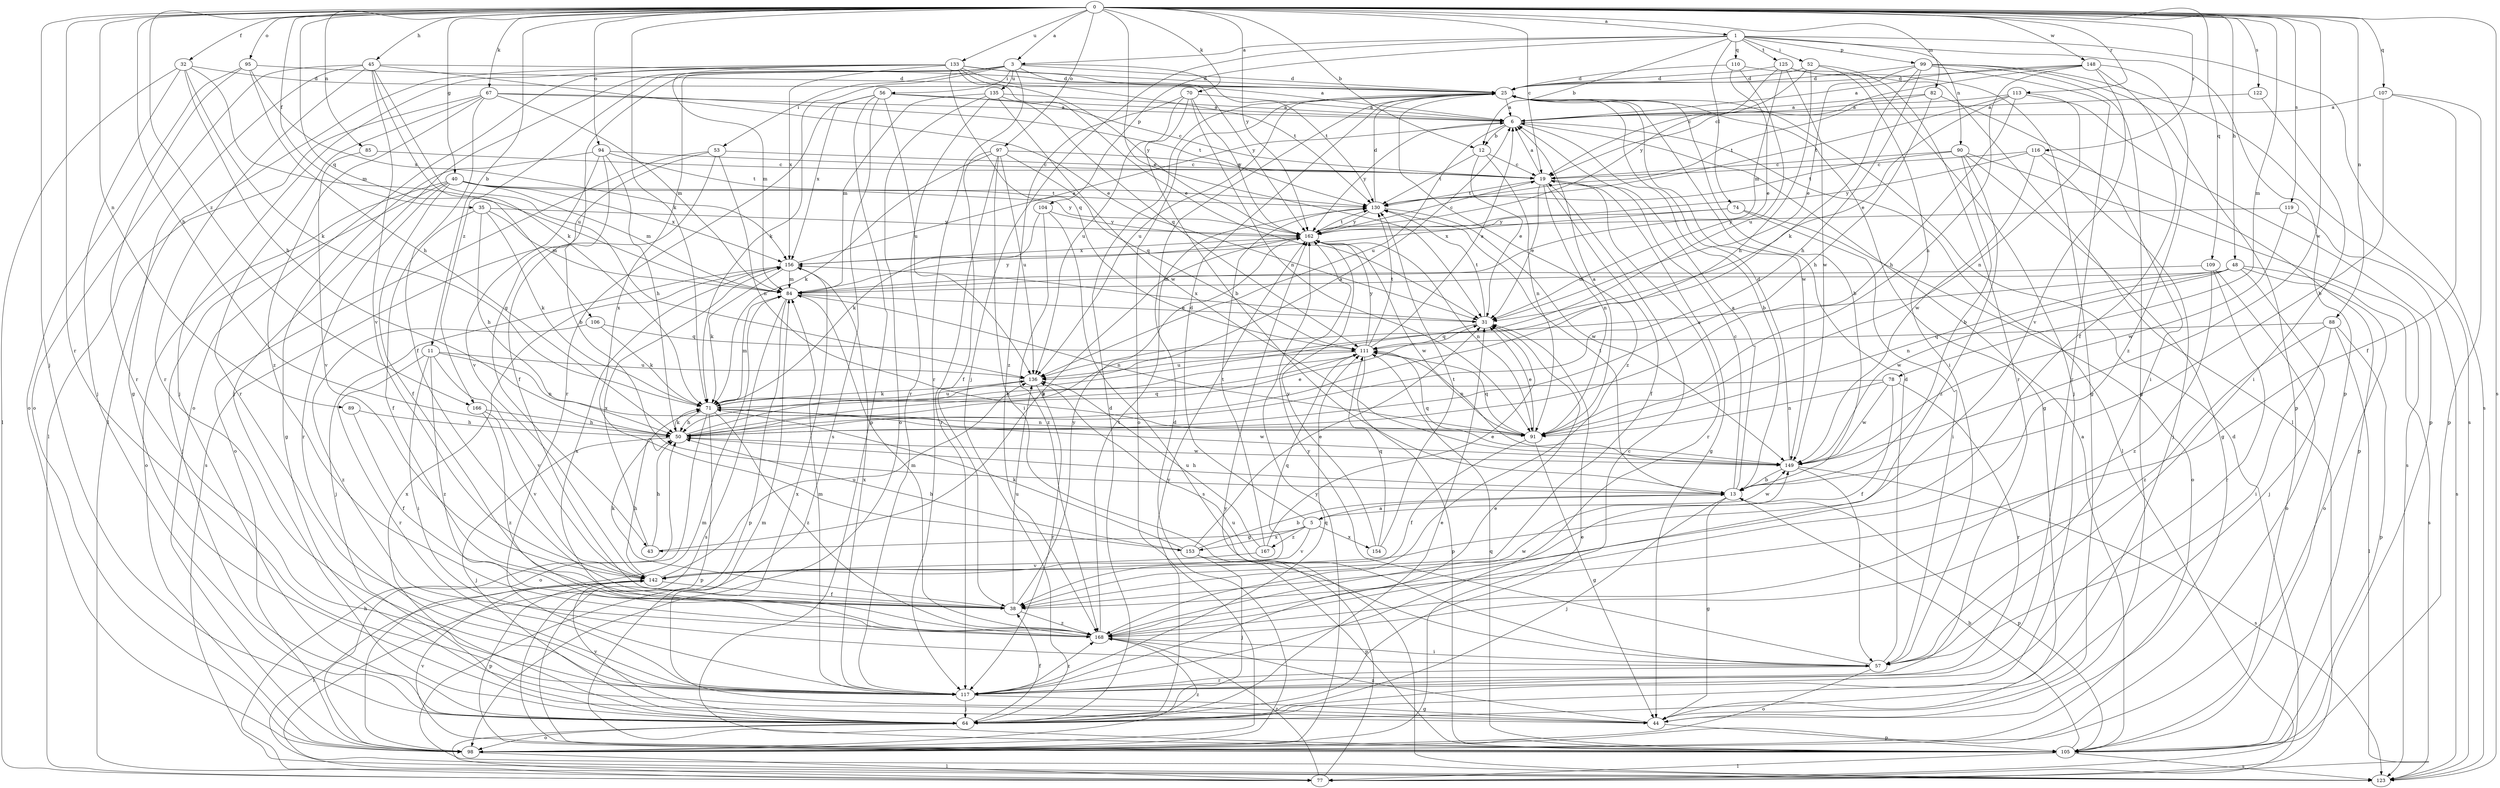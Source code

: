 strict digraph  {
0;
1;
3;
5;
6;
11;
12;
13;
19;
25;
31;
32;
35;
38;
40;
43;
44;
45;
48;
50;
52;
53;
56;
57;
64;
67;
70;
71;
74;
77;
78;
82;
84;
85;
88;
89;
90;
91;
94;
95;
97;
98;
99;
104;
105;
106;
107;
109;
110;
111;
113;
116;
117;
119;
122;
123;
125;
130;
133;
135;
136;
142;
148;
149;
153;
154;
156;
162;
166;
167;
168;
0 -> 1  [label=a];
0 -> 3  [label=a];
0 -> 11  [label=b];
0 -> 12  [label=b];
0 -> 19  [label=c];
0 -> 31  [label=e];
0 -> 32  [label=f];
0 -> 35  [label=f];
0 -> 40  [label=g];
0 -> 45  [label=h];
0 -> 48  [label=h];
0 -> 50  [label=h];
0 -> 64  [label=j];
0 -> 67  [label=k];
0 -> 70  [label=k];
0 -> 71  [label=k];
0 -> 78  [label=m];
0 -> 82  [label=m];
0 -> 85  [label=n];
0 -> 88  [label=n];
0 -> 89  [label=n];
0 -> 94  [label=o];
0 -> 95  [label=o];
0 -> 97  [label=o];
0 -> 106  [label=q];
0 -> 107  [label=q];
0 -> 109  [label=q];
0 -> 113  [label=r];
0 -> 116  [label=r];
0 -> 117  [label=r];
0 -> 119  [label=s];
0 -> 122  [label=s];
0 -> 123  [label=s];
0 -> 133  [label=u];
0 -> 148  [label=w];
0 -> 149  [label=w];
0 -> 162  [label=y];
0 -> 166  [label=z];
1 -> 3  [label=a];
1 -> 12  [label=b];
1 -> 52  [label=i];
1 -> 64  [label=j];
1 -> 74  [label=l];
1 -> 90  [label=n];
1 -> 99  [label=p];
1 -> 104  [label=p];
1 -> 105  [label=p];
1 -> 110  [label=q];
1 -> 123  [label=s];
1 -> 125  [label=t];
3 -> 25  [label=d];
3 -> 43  [label=g];
3 -> 53  [label=i];
3 -> 56  [label=i];
3 -> 64  [label=j];
3 -> 71  [label=k];
3 -> 117  [label=r];
3 -> 130  [label=t];
3 -> 135  [label=u];
3 -> 153  [label=x];
3 -> 162  [label=y];
3 -> 166  [label=z];
5 -> 25  [label=d];
5 -> 43  [label=g];
5 -> 142  [label=v];
5 -> 149  [label=w];
5 -> 153  [label=x];
5 -> 154  [label=x];
5 -> 167  [label=z];
6 -> 12  [label=b];
6 -> 13  [label=b];
6 -> 77  [label=l];
6 -> 136  [label=u];
6 -> 162  [label=y];
11 -> 57  [label=i];
11 -> 91  [label=n];
11 -> 117  [label=r];
11 -> 136  [label=u];
11 -> 142  [label=v];
11 -> 168  [label=z];
12 -> 19  [label=c];
12 -> 31  [label=e];
12 -> 91  [label=n];
12 -> 130  [label=t];
13 -> 5  [label=a];
13 -> 6  [label=a];
13 -> 19  [label=c];
13 -> 44  [label=g];
13 -> 50  [label=h];
13 -> 64  [label=j];
13 -> 105  [label=p];
13 -> 130  [label=t];
19 -> 6  [label=a];
19 -> 31  [label=e];
19 -> 38  [label=f];
19 -> 44  [label=g];
19 -> 91  [label=n];
19 -> 117  [label=r];
19 -> 130  [label=t];
25 -> 6  [label=a];
25 -> 13  [label=b];
25 -> 44  [label=g];
25 -> 98  [label=o];
25 -> 136  [label=u];
25 -> 149  [label=w];
25 -> 168  [label=z];
31 -> 111  [label=q];
31 -> 130  [label=t];
31 -> 156  [label=x];
32 -> 25  [label=d];
32 -> 50  [label=h];
32 -> 64  [label=j];
32 -> 71  [label=k];
32 -> 77  [label=l];
32 -> 84  [label=m];
35 -> 38  [label=f];
35 -> 50  [label=h];
35 -> 71  [label=k];
35 -> 84  [label=m];
35 -> 162  [label=y];
38 -> 71  [label=k];
38 -> 136  [label=u];
38 -> 162  [label=y];
38 -> 168  [label=z];
40 -> 38  [label=f];
40 -> 64  [label=j];
40 -> 84  [label=m];
40 -> 98  [label=o];
40 -> 117  [label=r];
40 -> 130  [label=t];
40 -> 156  [label=x];
40 -> 162  [label=y];
43 -> 50  [label=h];
43 -> 156  [label=x];
43 -> 162  [label=y];
44 -> 105  [label=p];
44 -> 156  [label=x];
44 -> 168  [label=z];
45 -> 25  [label=d];
45 -> 31  [label=e];
45 -> 44  [label=g];
45 -> 71  [label=k];
45 -> 98  [label=o];
45 -> 117  [label=r];
45 -> 136  [label=u];
45 -> 142  [label=v];
48 -> 64  [label=j];
48 -> 84  [label=m];
48 -> 91  [label=n];
48 -> 98  [label=o];
48 -> 123  [label=s];
48 -> 136  [label=u];
48 -> 149  [label=w];
50 -> 6  [label=a];
50 -> 31  [label=e];
50 -> 64  [label=j];
50 -> 71  [label=k];
50 -> 111  [label=q];
50 -> 149  [label=w];
52 -> 25  [label=d];
52 -> 50  [label=h];
52 -> 57  [label=i];
52 -> 117  [label=r];
52 -> 162  [label=y];
53 -> 19  [label=c];
53 -> 38  [label=f];
53 -> 91  [label=n];
53 -> 98  [label=o];
53 -> 123  [label=s];
56 -> 6  [label=a];
56 -> 19  [label=c];
56 -> 105  [label=p];
56 -> 117  [label=r];
56 -> 123  [label=s];
56 -> 136  [label=u];
56 -> 156  [label=x];
57 -> 25  [label=d];
57 -> 98  [label=o];
57 -> 117  [label=r];
57 -> 136  [label=u];
57 -> 162  [label=y];
64 -> 19  [label=c];
64 -> 25  [label=d];
64 -> 31  [label=e];
64 -> 38  [label=f];
64 -> 77  [label=l];
64 -> 98  [label=o];
64 -> 142  [label=v];
64 -> 156  [label=x];
64 -> 162  [label=y];
67 -> 6  [label=a];
67 -> 38  [label=f];
67 -> 77  [label=l];
67 -> 84  [label=m];
67 -> 117  [label=r];
67 -> 130  [label=t];
67 -> 168  [label=z];
70 -> 6  [label=a];
70 -> 13  [label=b];
70 -> 91  [label=n];
70 -> 136  [label=u];
70 -> 162  [label=y];
70 -> 168  [label=z];
71 -> 50  [label=h];
71 -> 84  [label=m];
71 -> 91  [label=n];
71 -> 98  [label=o];
71 -> 105  [label=p];
71 -> 136  [label=u];
71 -> 149  [label=w];
71 -> 168  [label=z];
74 -> 57  [label=i];
74 -> 98  [label=o];
74 -> 156  [label=x];
74 -> 162  [label=y];
77 -> 25  [label=d];
77 -> 162  [label=y];
77 -> 168  [label=z];
78 -> 38  [label=f];
78 -> 71  [label=k];
78 -> 91  [label=n];
78 -> 117  [label=r];
78 -> 149  [label=w];
82 -> 6  [label=a];
82 -> 50  [label=h];
82 -> 57  [label=i];
82 -> 130  [label=t];
84 -> 31  [label=e];
84 -> 91  [label=n];
84 -> 105  [label=p];
84 -> 123  [label=s];
84 -> 162  [label=y];
85 -> 19  [label=c];
85 -> 142  [label=v];
88 -> 57  [label=i];
88 -> 77  [label=l];
88 -> 105  [label=p];
88 -> 111  [label=q];
88 -> 168  [label=z];
89 -> 38  [label=f];
89 -> 50  [label=h];
90 -> 13  [label=b];
90 -> 19  [label=c];
90 -> 44  [label=g];
90 -> 123  [label=s];
90 -> 130  [label=t];
90 -> 168  [label=z];
91 -> 6  [label=a];
91 -> 31  [label=e];
91 -> 38  [label=f];
91 -> 44  [label=g];
91 -> 111  [label=q];
94 -> 13  [label=b];
94 -> 19  [label=c];
94 -> 44  [label=g];
94 -> 50  [label=h];
94 -> 130  [label=t];
94 -> 142  [label=v];
95 -> 25  [label=d];
95 -> 50  [label=h];
95 -> 98  [label=o];
95 -> 117  [label=r];
95 -> 156  [label=x];
97 -> 19  [label=c];
97 -> 38  [label=f];
97 -> 57  [label=i];
97 -> 71  [label=k];
97 -> 111  [label=q];
97 -> 117  [label=r];
97 -> 136  [label=u];
98 -> 25  [label=d];
98 -> 31  [label=e];
98 -> 77  [label=l];
98 -> 84  [label=m];
98 -> 162  [label=y];
98 -> 168  [label=z];
99 -> 25  [label=d];
99 -> 31  [label=e];
99 -> 44  [label=g];
99 -> 50  [label=h];
99 -> 71  [label=k];
99 -> 105  [label=p];
99 -> 117  [label=r];
99 -> 123  [label=s];
104 -> 71  [label=k];
104 -> 123  [label=s];
104 -> 162  [label=y];
104 -> 168  [label=z];
105 -> 6  [label=a];
105 -> 13  [label=b];
105 -> 77  [label=l];
105 -> 84  [label=m];
105 -> 111  [label=q];
105 -> 123  [label=s];
105 -> 142  [label=v];
106 -> 71  [label=k];
106 -> 111  [label=q];
106 -> 168  [label=z];
107 -> 6  [label=a];
107 -> 13  [label=b];
107 -> 38  [label=f];
107 -> 105  [label=p];
109 -> 84  [label=m];
109 -> 98  [label=o];
109 -> 117  [label=r];
109 -> 168  [label=z];
110 -> 25  [label=d];
110 -> 31  [label=e];
110 -> 64  [label=j];
110 -> 136  [label=u];
111 -> 6  [label=a];
111 -> 50  [label=h];
111 -> 91  [label=n];
111 -> 105  [label=p];
111 -> 130  [label=t];
111 -> 136  [label=u];
111 -> 162  [label=y];
113 -> 6  [label=a];
113 -> 31  [label=e];
113 -> 50  [label=h];
113 -> 91  [label=n];
113 -> 105  [label=p];
113 -> 130  [label=t];
116 -> 19  [label=c];
116 -> 64  [label=j];
116 -> 105  [label=p];
116 -> 149  [label=w];
116 -> 162  [label=y];
117 -> 31  [label=e];
117 -> 44  [label=g];
117 -> 64  [label=j];
117 -> 84  [label=m];
117 -> 111  [label=q];
117 -> 156  [label=x];
117 -> 168  [label=z];
119 -> 123  [label=s];
119 -> 149  [label=w];
119 -> 162  [label=y];
122 -> 6  [label=a];
122 -> 57  [label=i];
123 -> 50  [label=h];
125 -> 19  [label=c];
125 -> 25  [label=d];
125 -> 44  [label=g];
125 -> 77  [label=l];
125 -> 84  [label=m];
125 -> 149  [label=w];
130 -> 25  [label=d];
130 -> 149  [label=w];
130 -> 162  [label=y];
133 -> 6  [label=a];
133 -> 25  [label=d];
133 -> 31  [label=e];
133 -> 64  [label=j];
133 -> 77  [label=l];
133 -> 84  [label=m];
133 -> 98  [label=o];
133 -> 111  [label=q];
133 -> 130  [label=t];
133 -> 156  [label=x];
133 -> 162  [label=y];
135 -> 6  [label=a];
135 -> 84  [label=m];
135 -> 98  [label=o];
135 -> 111  [label=q];
135 -> 117  [label=r];
135 -> 149  [label=w];
136 -> 71  [label=k];
136 -> 117  [label=r];
142 -> 38  [label=f];
142 -> 50  [label=h];
142 -> 77  [label=l];
142 -> 105  [label=p];
142 -> 111  [label=q];
142 -> 136  [label=u];
148 -> 6  [label=a];
148 -> 19  [label=c];
148 -> 25  [label=d];
148 -> 38  [label=f];
148 -> 91  [label=n];
148 -> 142  [label=v];
148 -> 168  [label=z];
149 -> 13  [label=b];
149 -> 25  [label=d];
149 -> 57  [label=i];
149 -> 111  [label=q];
149 -> 123  [label=s];
153 -> 13  [label=b];
153 -> 31  [label=e];
153 -> 50  [label=h];
153 -> 64  [label=j];
153 -> 71  [label=k];
153 -> 105  [label=p];
154 -> 111  [label=q];
154 -> 130  [label=t];
154 -> 162  [label=y];
156 -> 6  [label=a];
156 -> 64  [label=j];
156 -> 71  [label=k];
156 -> 84  [label=m];
162 -> 19  [label=c];
162 -> 91  [label=n];
162 -> 130  [label=t];
162 -> 149  [label=w];
162 -> 156  [label=x];
166 -> 50  [label=h];
166 -> 142  [label=v];
166 -> 168  [label=z];
167 -> 31  [label=e];
167 -> 130  [label=t];
167 -> 136  [label=u];
167 -> 142  [label=v];
168 -> 57  [label=i];
168 -> 84  [label=m];
168 -> 130  [label=t];
168 -> 149  [label=w];
168 -> 156  [label=x];
}
